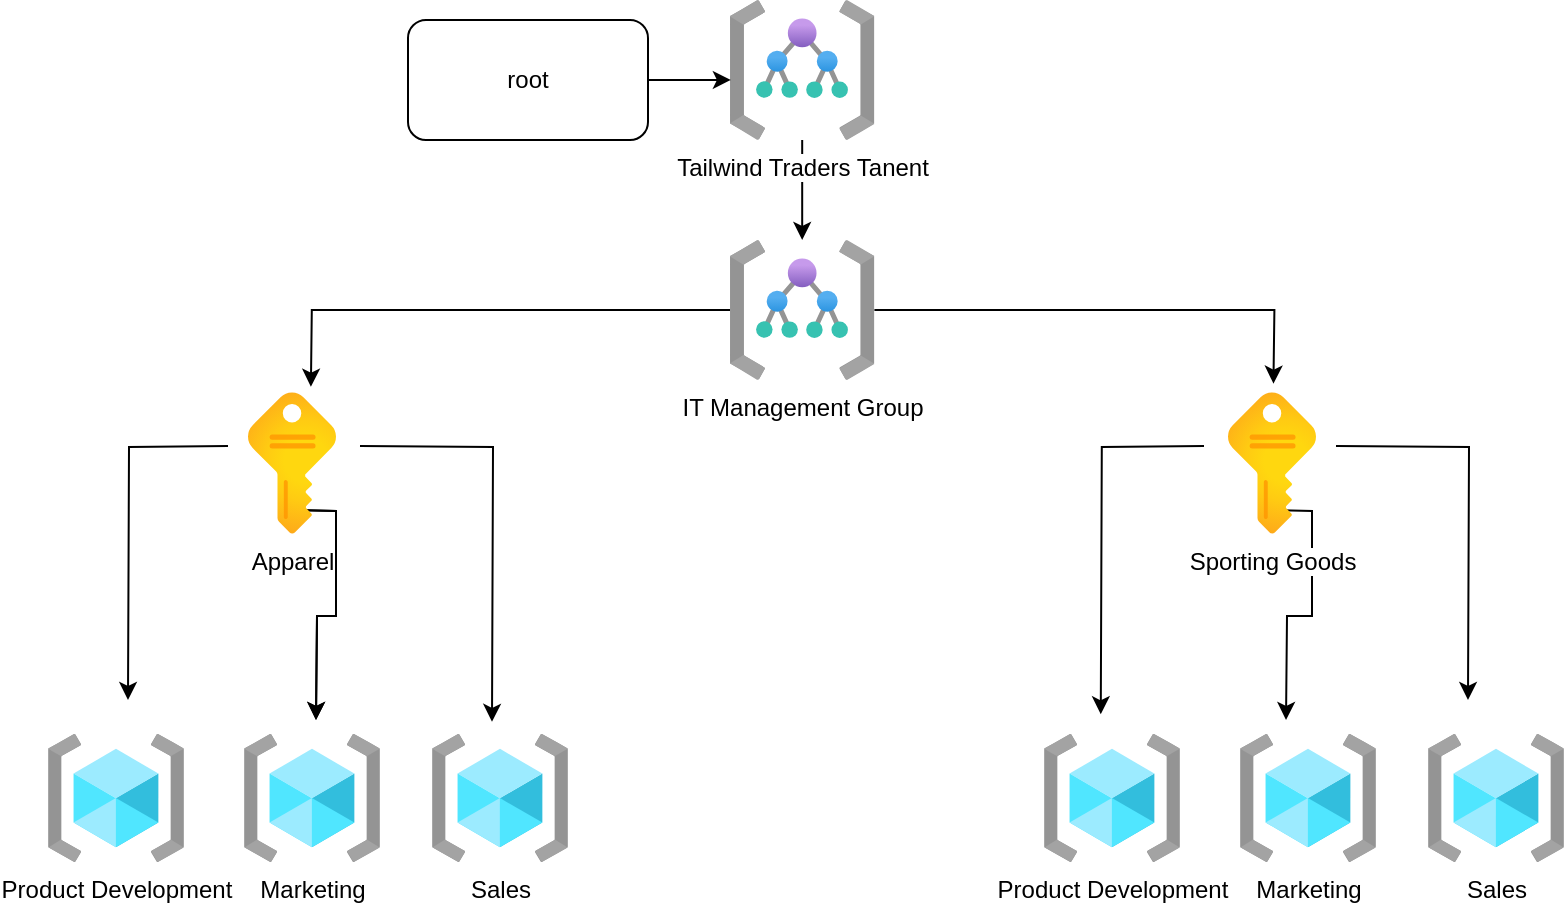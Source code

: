 <mxfile version="21.6.3" type="github">
  <diagram name="Page-1" id="uZuIeWoNxz9BZjDcHfWX">
    <mxGraphModel dx="2059" dy="1009" grid="1" gridSize="10" guides="1" tooltips="1" connect="1" arrows="1" fold="1" page="1" pageScale="1" pageWidth="1169" pageHeight="826" math="0" shadow="0">
      <root>
        <mxCell id="0" />
        <mxCell id="1" parent="0" />
        <mxCell id="Rh2PfJpHsH4jC9uqOWQS-35" value="&lt;span style=&quot;color: rgb(0, 0, 0); font-family: Helvetica; font-size: 12px; font-style: normal; font-variant-ligatures: normal; font-variant-caps: normal; font-weight: 400; letter-spacing: normal; orphans: 2; text-align: center; text-indent: 0px; text-transform: none; widows: 2; word-spacing: 0px; -webkit-text-stroke-width: 0px; background-color: rgb(255, 255, 255); text-decoration-thickness: initial; text-decoration-style: initial; text-decoration-color: initial; float: none; display: inline !important;&quot;&gt;Marketing&lt;/span&gt;" style="image;aspect=fixed;html=1;points=[];align=center;fontSize=12;image=img/lib/azure2/general/Resource_Groups.svg;" vertex="1" parent="1">
          <mxGeometry x="836" y="477" width="68" height="64" as="geometry" />
        </mxCell>
        <mxCell id="Rh2PfJpHsH4jC9uqOWQS-37" value="&lt;span style=&quot;color: rgb(0, 0, 0); font-family: Helvetica; font-size: 12px; font-style: normal; font-variant-ligatures: normal; font-variant-caps: normal; font-weight: 400; letter-spacing: normal; orphans: 2; text-align: center; text-indent: 0px; text-transform: none; widows: 2; word-spacing: 0px; -webkit-text-stroke-width: 0px; background-color: rgb(255, 255, 255); text-decoration-thickness: initial; text-decoration-style: initial; text-decoration-color: initial; float: none; display: inline !important;&quot;&gt;Product Development&lt;/span&gt;" style="image;aspect=fixed;html=1;points=[];align=center;fontSize=12;image=img/lib/azure2/general/Resource_Groups.svg;" vertex="1" parent="1">
          <mxGeometry x="738" y="477" width="68" height="64" as="geometry" />
        </mxCell>
        <mxCell id="Rh2PfJpHsH4jC9uqOWQS-38" value="" style="edgeStyle=orthogonalEdgeStyle;rounded=0;orthogonalLoop=1;jettySize=auto;html=1;" edge="1" parent="1" source="Rh2PfJpHsH4jC9uqOWQS-39" target="Rh2PfJpHsH4jC9uqOWQS-46">
          <mxGeometry relative="1" as="geometry" />
        </mxCell>
        <mxCell id="Rh2PfJpHsH4jC9uqOWQS-39" value="Tailwind Traders Tanent" style="image;aspect=fixed;html=1;points=[];align=center;fontSize=12;image=img/lib/azure2/general/Management_Groups.svg;movable=1;resizable=1;rotatable=1;deletable=1;editable=1;locked=0;connectable=1;" vertex="1" parent="1">
          <mxGeometry x="581" y="110" width="72.19" height="70" as="geometry" />
        </mxCell>
        <mxCell id="Rh2PfJpHsH4jC9uqOWQS-40" style="edgeStyle=orthogonalEdgeStyle;rounded=0;orthogonalLoop=1;jettySize=auto;html=1;entryX=0.5;entryY=0.013;entryDx=0;entryDy=0;entryPerimeter=0;" edge="1" parent="1">
          <mxGeometry relative="1" as="geometry">
            <mxPoint x="396" y="333.0" as="sourcePoint" />
            <mxPoint x="462" y="470.923" as="targetPoint" />
          </mxGeometry>
        </mxCell>
        <mxCell id="Rh2PfJpHsH4jC9uqOWQS-41" style="edgeStyle=orthogonalEdgeStyle;rounded=0;orthogonalLoop=1;jettySize=auto;html=1;" edge="1" parent="1">
          <mxGeometry relative="1" as="geometry">
            <mxPoint x="280" y="460" as="targetPoint" />
            <mxPoint x="330" y="333.0" as="sourcePoint" />
          </mxGeometry>
        </mxCell>
        <mxCell id="Rh2PfJpHsH4jC9uqOWQS-42" value="" style="edgeStyle=orthogonalEdgeStyle;rounded=0;orthogonalLoop=1;jettySize=auto;html=1;" edge="1" parent="1">
          <mxGeometry relative="1" as="geometry">
            <mxPoint x="363.0" y="365.0" as="sourcePoint" />
            <mxPoint x="374.0" y="470" as="targetPoint" />
          </mxGeometry>
        </mxCell>
        <mxCell id="Rh2PfJpHsH4jC9uqOWQS-62" value="" style="edgeStyle=orthogonalEdgeStyle;rounded=0;orthogonalLoop=1;jettySize=auto;html=1;" edge="1" parent="1">
          <mxGeometry relative="1" as="geometry">
            <mxPoint x="363.0" y="365.0" as="sourcePoint" />
            <mxPoint x="374.0" y="470" as="targetPoint" />
          </mxGeometry>
        </mxCell>
        <mxCell id="Rh2PfJpHsH4jC9uqOWQS-44" style="edgeStyle=orthogonalEdgeStyle;rounded=0;orthogonalLoop=1;jettySize=auto;html=1;entryX=0.628;entryY=0.037;entryDx=0;entryDy=0;entryPerimeter=0;" edge="1" parent="1" source="Rh2PfJpHsH4jC9uqOWQS-46">
          <mxGeometry relative="1" as="geometry">
            <mxPoint x="371.448" y="303.368" as="targetPoint" />
          </mxGeometry>
        </mxCell>
        <mxCell id="Rh2PfJpHsH4jC9uqOWQS-45" style="edgeStyle=orthogonalEdgeStyle;rounded=0;orthogonalLoop=1;jettySize=auto;html=1;entryX=0.526;entryY=0.013;entryDx=0;entryDy=0;entryPerimeter=0;" edge="1" parent="1" source="Rh2PfJpHsH4jC9uqOWQS-46">
          <mxGeometry relative="1" as="geometry">
            <mxPoint x="852.716" y="301.832" as="targetPoint" />
          </mxGeometry>
        </mxCell>
        <mxCell id="Rh2PfJpHsH4jC9uqOWQS-46" value="IT Management Group" style="image;aspect=fixed;html=1;points=[];align=center;fontSize=12;image=img/lib/azure2/general/Management_Groups.svg;movable=1;resizable=1;rotatable=1;deletable=1;editable=1;locked=0;connectable=1;" vertex="1" parent="1">
          <mxGeometry x="581" y="230" width="72.19" height="70" as="geometry" />
        </mxCell>
        <mxCell id="Rh2PfJpHsH4jC9uqOWQS-47" style="edgeStyle=orthogonalEdgeStyle;rounded=0;orthogonalLoop=1;jettySize=auto;html=1;entryX=0.447;entryY=-0.041;entryDx=0;entryDy=0;entryPerimeter=0;" edge="1" parent="1">
          <mxGeometry relative="1" as="geometry">
            <mxPoint x="818" y="333.0" as="sourcePoint" />
            <mxPoint x="766.391" y="467.13" as="targetPoint" />
          </mxGeometry>
        </mxCell>
        <mxCell id="Rh2PfJpHsH4jC9uqOWQS-48" style="edgeStyle=orthogonalEdgeStyle;rounded=0;orthogonalLoop=1;jettySize=auto;html=1;" edge="1" parent="1">
          <mxGeometry relative="1" as="geometry">
            <mxPoint x="950" y="460.0" as="targetPoint" />
            <mxPoint x="884" y="333.0" as="sourcePoint" />
          </mxGeometry>
        </mxCell>
        <mxCell id="Rh2PfJpHsH4jC9uqOWQS-49" style="edgeStyle=orthogonalEdgeStyle;rounded=0;orthogonalLoop=1;jettySize=auto;html=1;entryX=0.273;entryY=0;entryDx=0;entryDy=0;entryPerimeter=0;" edge="1" parent="1">
          <mxGeometry relative="1" as="geometry">
            <mxPoint x="851" y="365.0" as="sourcePoint" />
            <mxPoint x="859.012" y="470" as="targetPoint" />
          </mxGeometry>
        </mxCell>
        <mxCell id="Rh2PfJpHsH4jC9uqOWQS-54" style="edgeStyle=orthogonalEdgeStyle;rounded=0;orthogonalLoop=1;jettySize=auto;html=1;entryX=0.006;entryY=0.571;entryDx=0;entryDy=0;entryPerimeter=0;" edge="1" parent="1" source="Rh2PfJpHsH4jC9uqOWQS-55" target="Rh2PfJpHsH4jC9uqOWQS-39">
          <mxGeometry relative="1" as="geometry" />
        </mxCell>
        <mxCell id="Rh2PfJpHsH4jC9uqOWQS-55" value="root&lt;br&gt;" style="rounded=1;whiteSpace=wrap;html=1;" vertex="1" parent="1">
          <mxGeometry x="420" y="120" width="120" height="60" as="geometry" />
        </mxCell>
        <mxCell id="Rh2PfJpHsH4jC9uqOWQS-60" value="&lt;span style=&quot;color: rgb(0, 0, 0); font-family: Helvetica; font-size: 12px; font-style: normal; font-variant-ligatures: normal; font-variant-caps: normal; font-weight: 400; letter-spacing: normal; orphans: 2; text-align: center; text-indent: 0px; text-transform: none; widows: 2; word-spacing: 0px; -webkit-text-stroke-width: 0px; background-color: rgb(255, 255, 255); text-decoration-thickness: initial; text-decoration-style: initial; text-decoration-color: initial; float: none; display: inline !important;&quot;&gt;Sales&lt;/span&gt;" style="image;aspect=fixed;html=1;points=[];align=center;fontSize=12;image=img/lib/azure2/general/Resource_Groups.svg;" vertex="1" parent="1">
          <mxGeometry x="930" y="477" width="68" height="64" as="geometry" />
        </mxCell>
        <mxCell id="Rh2PfJpHsH4jC9uqOWQS-61" value="&lt;span style=&quot;color: rgb(0, 0, 0); font-family: Helvetica; font-size: 12px; font-style: normal; font-variant-ligatures: normal; font-variant-caps: normal; font-weight: 400; letter-spacing: normal; orphans: 2; text-align: center; text-indent: 0px; text-transform: none; widows: 2; word-spacing: 0px; -webkit-text-stroke-width: 0px; background-color: rgb(255, 255, 255); text-decoration-thickness: initial; text-decoration-style: initial; text-decoration-color: initial; float: none; display: inline !important;&quot;&gt;Apparel&lt;/span&gt;" style="image;aspect=fixed;html=1;points=[];align=center;fontSize=12;image=img/lib/azure2/general/Subscriptions.svg;" vertex="1" parent="1">
          <mxGeometry x="340" y="306" width="44" height="71" as="geometry" />
        </mxCell>
        <mxCell id="Rh2PfJpHsH4jC9uqOWQS-63" value="&lt;span style=&quot;color: rgb(0, 0, 0); font-family: Helvetica; font-size: 12px; font-style: normal; font-variant-ligatures: normal; font-variant-caps: normal; font-weight: 400; letter-spacing: normal; orphans: 2; text-align: center; text-indent: 0px; text-transform: none; widows: 2; word-spacing: 0px; -webkit-text-stroke-width: 0px; background-color: rgb(255, 255, 255); text-decoration-thickness: initial; text-decoration-style: initial; text-decoration-color: initial; float: none; display: inline !important;&quot;&gt;Sporting Goods&lt;/span&gt;" style="image;aspect=fixed;html=1;points=[];align=center;fontSize=12;image=img/lib/azure2/general/Subscriptions.svg;" vertex="1" parent="1">
          <mxGeometry x="830" y="306" width="44" height="71" as="geometry" />
        </mxCell>
        <mxCell id="Rh2PfJpHsH4jC9uqOWQS-65" value="&lt;span style=&quot;color: rgb(0, 0, 0); font-family: Helvetica; font-size: 12px; font-style: normal; font-variant-ligatures: normal; font-variant-caps: normal; font-weight: 400; letter-spacing: normal; orphans: 2; text-align: center; text-indent: 0px; text-transform: none; widows: 2; word-spacing: 0px; -webkit-text-stroke-width: 0px; background-color: rgb(255, 255, 255); text-decoration-thickness: initial; text-decoration-style: initial; text-decoration-color: initial; float: none; display: inline !important;&quot;&gt;Marketing&lt;/span&gt;" style="image;aspect=fixed;html=1;points=[];align=center;fontSize=12;image=img/lib/azure2/general/Resource_Groups.svg;" vertex="1" parent="1">
          <mxGeometry x="338" y="477" width="68" height="64" as="geometry" />
        </mxCell>
        <mxCell id="Rh2PfJpHsH4jC9uqOWQS-66" value="&lt;span style=&quot;color: rgb(0, 0, 0); font-family: Helvetica; font-size: 12px; font-style: normal; font-variant-ligatures: normal; font-variant-caps: normal; font-weight: 400; letter-spacing: normal; orphans: 2; text-align: center; text-indent: 0px; text-transform: none; widows: 2; word-spacing: 0px; -webkit-text-stroke-width: 0px; background-color: rgb(255, 255, 255); text-decoration-thickness: initial; text-decoration-style: initial; text-decoration-color: initial; float: none; display: inline !important;&quot;&gt;Product Development&lt;/span&gt;" style="image;aspect=fixed;html=1;points=[];align=center;fontSize=12;image=img/lib/azure2/general/Resource_Groups.svg;" vertex="1" parent="1">
          <mxGeometry x="240" y="477" width="68" height="64" as="geometry" />
        </mxCell>
        <mxCell id="Rh2PfJpHsH4jC9uqOWQS-67" value="&lt;span style=&quot;color: rgb(0, 0, 0); font-family: Helvetica; font-size: 12px; font-style: normal; font-variant-ligatures: normal; font-variant-caps: normal; font-weight: 400; letter-spacing: normal; orphans: 2; text-align: center; text-indent: 0px; text-transform: none; widows: 2; word-spacing: 0px; -webkit-text-stroke-width: 0px; background-color: rgb(255, 255, 255); text-decoration-thickness: initial; text-decoration-style: initial; text-decoration-color: initial; float: none; display: inline !important;&quot;&gt;Sales&lt;/span&gt;" style="image;aspect=fixed;html=1;points=[];align=center;fontSize=12;image=img/lib/azure2/general/Resource_Groups.svg;" vertex="1" parent="1">
          <mxGeometry x="432" y="477" width="68" height="64" as="geometry" />
        </mxCell>
      </root>
    </mxGraphModel>
  </diagram>
</mxfile>
